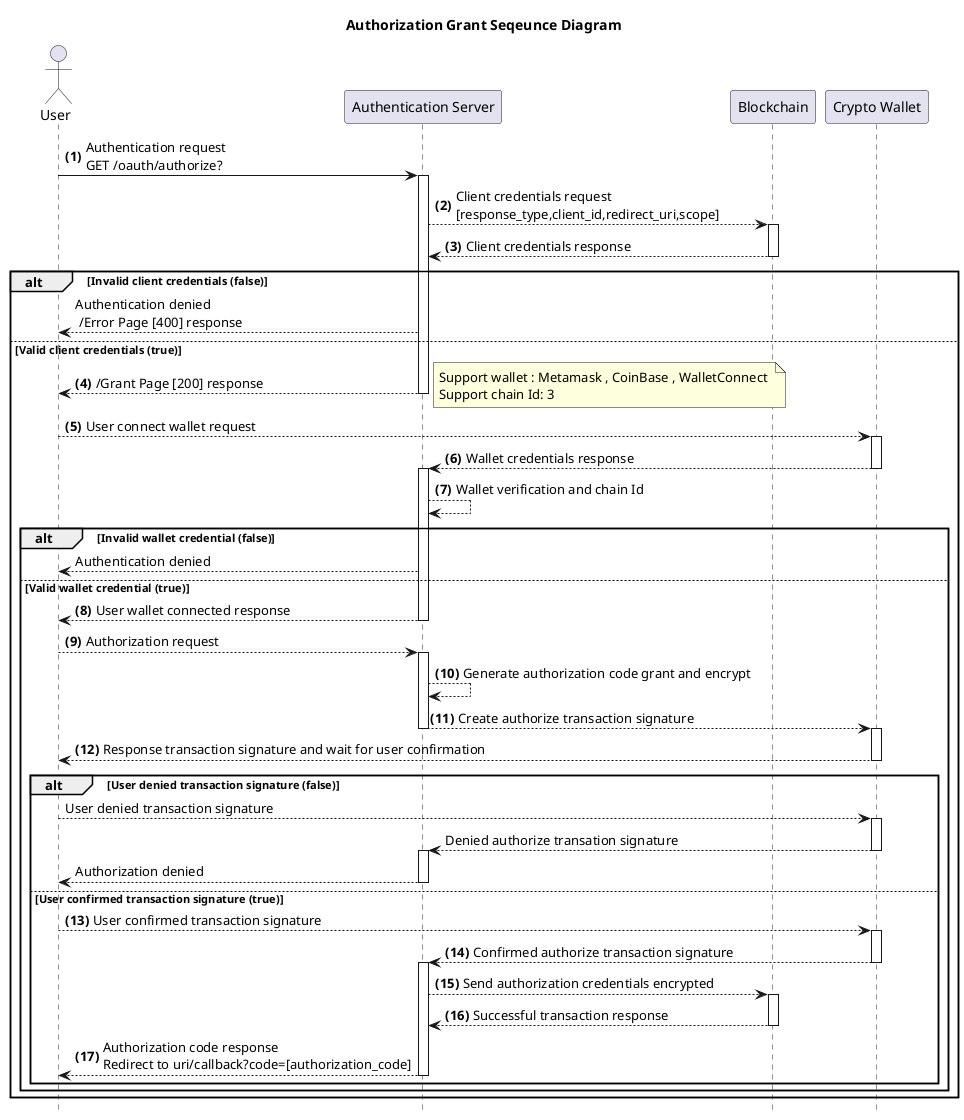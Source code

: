 @startuml authorizationGrant
title **Authorization Grant** Seqeunce Diagram
hide footbox
actor User
autonumber "<b>(0)"
"User" -> "Authentication Server" ++: Authentication request \nGET /oauth/authorize?
"Authentication Server" --> "Blockchain" ++: Client credentials request\n[response_type,client_id,redirect_uri,scope]
"Blockchain" --> "Authentication Server" --: Client credentials response
alt Invalid client credentials (false)
    autonumber stop
    "Authentication Server" --> "User": Authentication denied \n /Error Page [400] response
else Valid client credentials (true)
    autonumber resume
    "Authentication Server" --> "User" --: /Grant Page [200] response
    note right: Support wallet : Metamask , CoinBase , WalletConnect \nSupport chain Id: 3
    "User" --> "Crypto Wallet" ++: User connect wallet request
    "Crypto Wallet" --> "Authentication Server" --++:  Wallet credentials response
    "Authentication Server" --> "Authentication Server" : Wallet verification and chain Id
    alt Invalid wallet credential (false)
        autonumber stop
        "Authentication Server" --> "User" : Authentication denied
    else  Valid wallet credential (true) 
        autonumber resume
        "Authentication Server" --> "User" --: User wallet connected response
        "User" --> "Authentication Server" ++: Authorization request
        "Authentication Server" --> "Authentication Server" : Generate authorization code grant and encrypt
        "Authentication Server" --> "Crypto Wallet" --++: Create authorize transaction signature
        "Crypto Wallet" --> "User" --:  Response transaction signature and wait for user confirmation
        alt  User denied transaction signature (false)
            autonumber stop
            "User" --> "Crypto Wallet" ++: User denied transaction signature
            "Crypto Wallet" --> "Authentication Server" --++: Denied authorize transation signature
            "Authentication Server" --> "User" --: Authorization denied
        else User confirmed transaction signature (true)
            autonumber resume
            "User" --> "Crypto Wallet" ++: User confirmed transaction signature
            "Crypto Wallet" --> "Authentication Server" --++: Confirmed authorize transaction signature
            "Authentication Server" --> "Blockchain" ++: Send authorization credentials encrypted
            "Blockchain" --> "Authentication Server" --: Successful transaction response
            "Authentication Server" --> "User" --: Authorization code response \nRedirect to uri/callback?code=[authorization_code]
        end
       
    end
end
@enduml